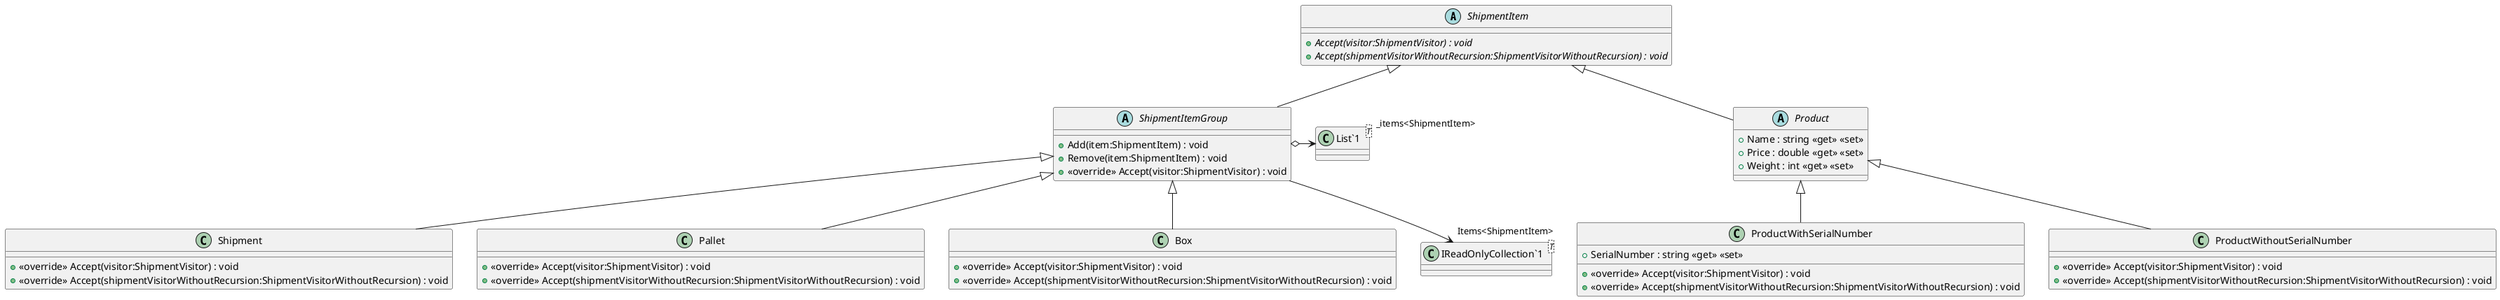 @startuml
abstract class ShipmentItem {
    + {abstract} Accept(visitor:ShipmentVisitor) : void
    + {abstract} Accept(shipmentVisitorWithoutRecursion:ShipmentVisitorWithoutRecursion) : void
}
abstract class ShipmentItemGroup {
    + Add(item:ShipmentItem) : void
    + Remove(item:ShipmentItem) : void
    + <<override>> Accept(visitor:ShipmentVisitor) : void
}
class Shipment {
    + <<override>> Accept(visitor:ShipmentVisitor) : void
    + <<override>> Accept(shipmentVisitorWithoutRecursion:ShipmentVisitorWithoutRecursion) : void
}
class Pallet {
    + <<override>> Accept(visitor:ShipmentVisitor) : void
    + <<override>> Accept(shipmentVisitorWithoutRecursion:ShipmentVisitorWithoutRecursion) : void
}
class Box {
    + <<override>> Accept(visitor:ShipmentVisitor) : void
    + <<override>> Accept(shipmentVisitorWithoutRecursion:ShipmentVisitorWithoutRecursion) : void
}
abstract class Product {
    + Name : string <<get>> <<set>>
    + Price : double <<get>> <<set>>
    + Weight : int <<get>> <<set>>
}
class ProductWithSerialNumber {
    + SerialNumber : string <<get>> <<set>>
    + <<override>> Accept(visitor:ShipmentVisitor) : void
    + <<override>> Accept(shipmentVisitorWithoutRecursion:ShipmentVisitorWithoutRecursion) : void
}
class ProductWithoutSerialNumber {
    + <<override>> Accept(visitor:ShipmentVisitor) : void
    + <<override>> Accept(shipmentVisitorWithoutRecursion:ShipmentVisitorWithoutRecursion) : void
}
class "List`1"<T> {
}
class "IReadOnlyCollection`1"<T> {
}
ShipmentItem <|-- ShipmentItemGroup
ShipmentItemGroup o-> "_items<ShipmentItem>" "List`1"
ShipmentItemGroup --> "Items<ShipmentItem>" "IReadOnlyCollection`1"
ShipmentItemGroup <|-- Shipment
ShipmentItemGroup <|-- Pallet
ShipmentItemGroup <|-- Box
ShipmentItem <|-- Product
Product <|-- ProductWithSerialNumber
Product <|-- ProductWithoutSerialNumber
@enduml

